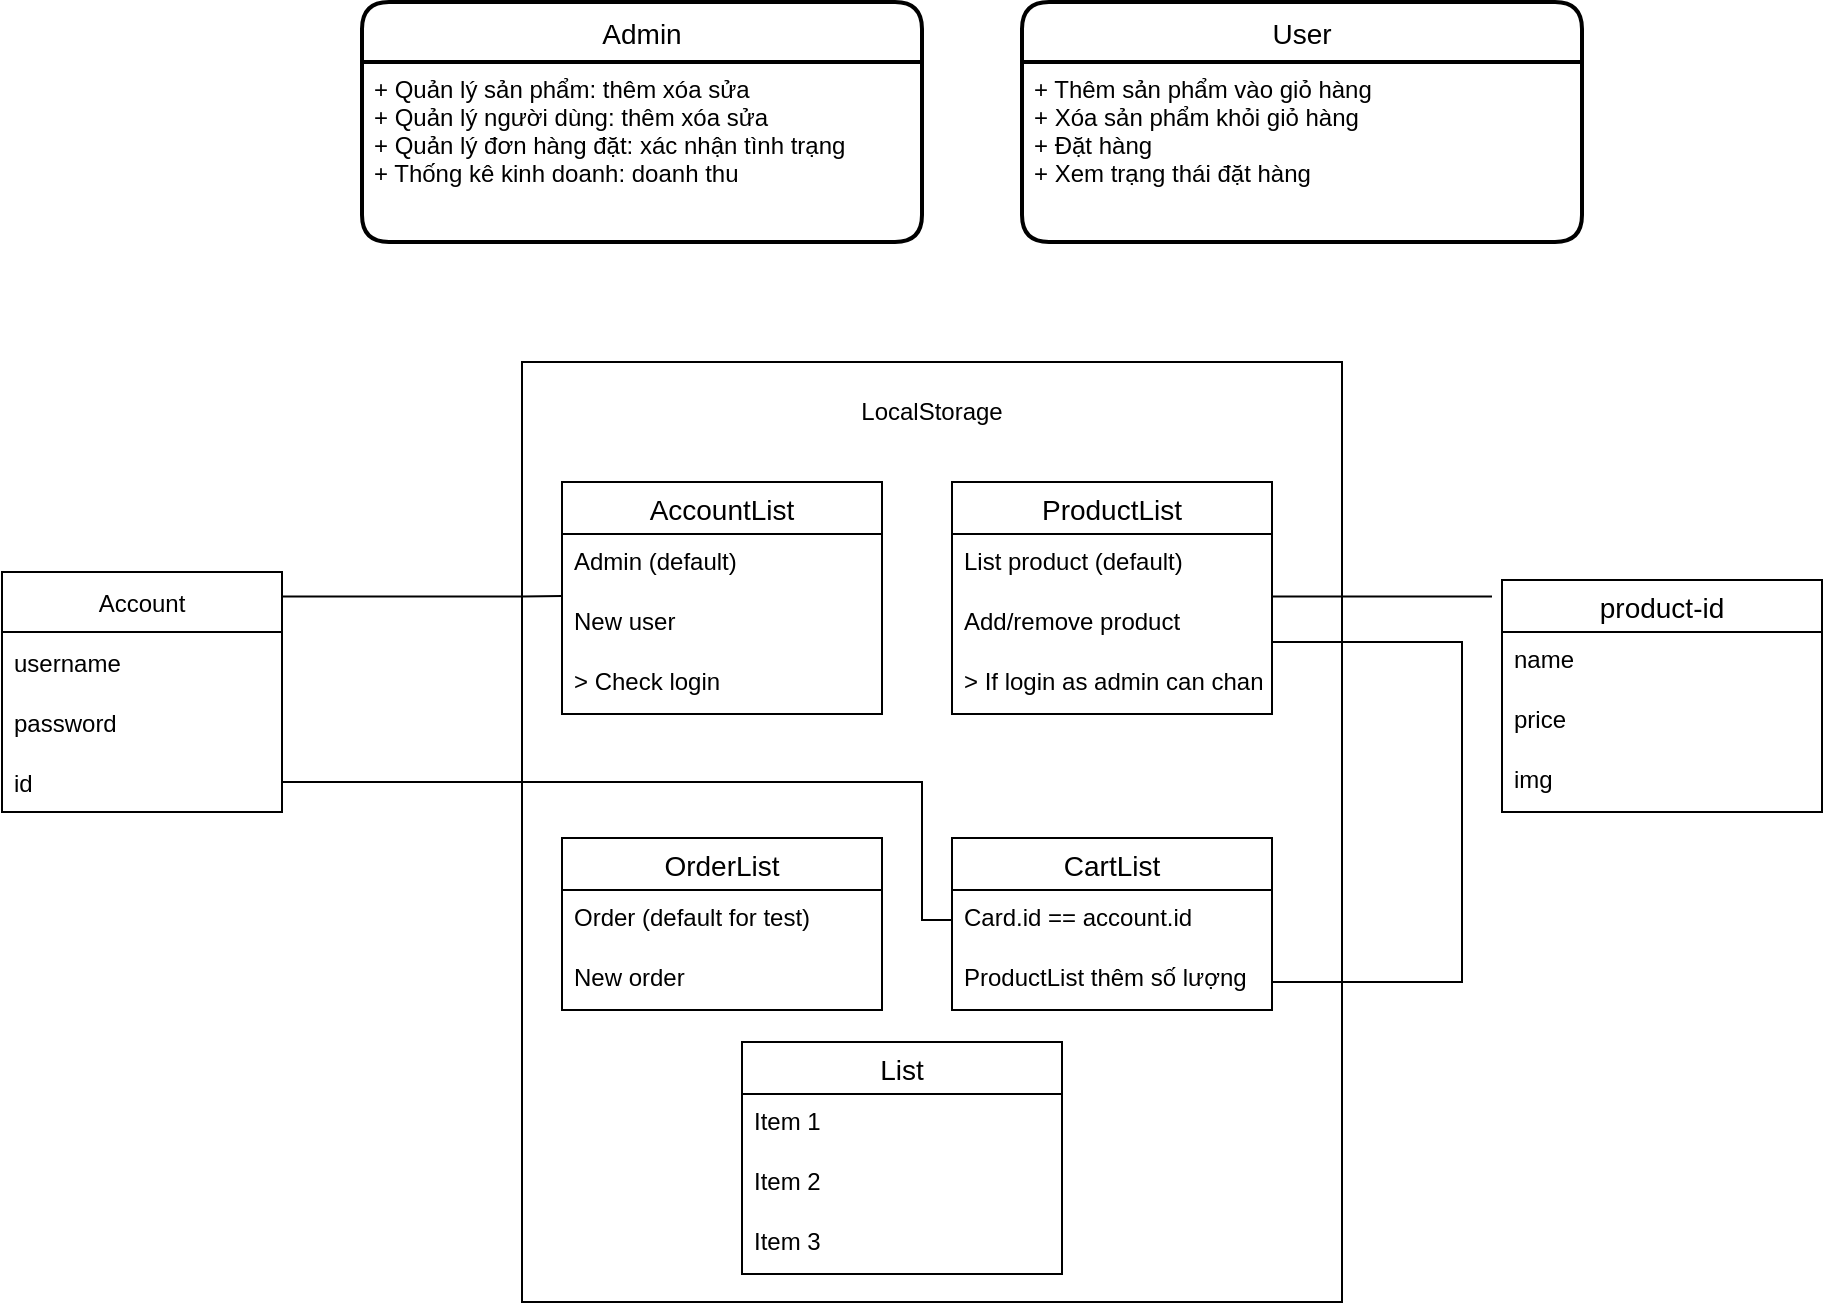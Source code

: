 <mxfile version="15.5.0" type="github">
  <diagram id="A2gb6ovF-wNH_0Qie81E" name="Page-1">
    <mxGraphModel dx="2310" dy="781" grid="1" gridSize="10" guides="1" tooltips="1" connect="1" arrows="1" fold="1" page="1" pageScale="1" pageWidth="827" pageHeight="1169" math="0" shadow="0">
      <root>
        <mxCell id="0" />
        <mxCell id="1" parent="0" />
        <mxCell id="3Y7rejbO8p2I4icDClnW-1" value="" style="rounded=0;whiteSpace=wrap;html=1;" parent="1" vertex="1">
          <mxGeometry x="90" y="230" width="410" height="470" as="geometry" />
        </mxCell>
        <mxCell id="3Y7rejbO8p2I4icDClnW-2" value="LocalStorage" style="text;html=1;strokeColor=none;fillColor=none;align=center;verticalAlign=middle;whiteSpace=wrap;rounded=0;" parent="1" vertex="1">
          <mxGeometry x="265" y="240" width="60" height="30" as="geometry" />
        </mxCell>
        <mxCell id="4B0oqPqM5RAnGnxoc8f9-5" value="AccountList" style="swimlane;fontStyle=0;childLayout=stackLayout;horizontal=1;startSize=26;horizontalStack=0;resizeParent=1;resizeParentMax=0;resizeLast=0;collapsible=1;marginBottom=0;align=center;fontSize=14;" vertex="1" parent="1">
          <mxGeometry x="110" y="290" width="160" height="116" as="geometry" />
        </mxCell>
        <mxCell id="4B0oqPqM5RAnGnxoc8f9-6" value="Admin (default)" style="text;strokeColor=none;fillColor=none;spacingLeft=4;spacingRight=4;overflow=hidden;rotatable=0;points=[[0,0.5],[1,0.5]];portConstraint=eastwest;fontSize=12;" vertex="1" parent="4B0oqPqM5RAnGnxoc8f9-5">
          <mxGeometry y="26" width="160" height="30" as="geometry" />
        </mxCell>
        <mxCell id="4B0oqPqM5RAnGnxoc8f9-7" value="New user" style="text;strokeColor=none;fillColor=none;spacingLeft=4;spacingRight=4;overflow=hidden;rotatable=0;points=[[0,0.5],[1,0.5]];portConstraint=eastwest;fontSize=12;" vertex="1" parent="4B0oqPqM5RAnGnxoc8f9-5">
          <mxGeometry y="56" width="160" height="30" as="geometry" />
        </mxCell>
        <mxCell id="4B0oqPqM5RAnGnxoc8f9-8" value="&gt; Check login" style="text;strokeColor=none;fillColor=none;spacingLeft=4;spacingRight=4;overflow=hidden;rotatable=0;points=[[0,0.5],[1,0.5]];portConstraint=eastwest;fontSize=12;" vertex="1" parent="4B0oqPqM5RAnGnxoc8f9-5">
          <mxGeometry y="86" width="160" height="30" as="geometry" />
        </mxCell>
        <mxCell id="4B0oqPqM5RAnGnxoc8f9-13" value="Account" style="swimlane;fontStyle=0;childLayout=stackLayout;horizontal=1;startSize=30;horizontalStack=0;resizeParent=1;resizeParentMax=0;resizeLast=0;collapsible=1;marginBottom=0;" vertex="1" parent="1">
          <mxGeometry x="-170" y="335" width="140" height="120" as="geometry" />
        </mxCell>
        <mxCell id="4B0oqPqM5RAnGnxoc8f9-14" value="username" style="text;strokeColor=none;fillColor=none;align=left;verticalAlign=middle;spacingLeft=4;spacingRight=4;overflow=hidden;points=[[0,0.5],[1,0.5]];portConstraint=eastwest;rotatable=0;" vertex="1" parent="4B0oqPqM5RAnGnxoc8f9-13">
          <mxGeometry y="30" width="140" height="30" as="geometry" />
        </mxCell>
        <mxCell id="4B0oqPqM5RAnGnxoc8f9-15" value="password" style="text;strokeColor=none;fillColor=none;align=left;verticalAlign=middle;spacingLeft=4;spacingRight=4;overflow=hidden;points=[[0,0.5],[1,0.5]];portConstraint=eastwest;rotatable=0;" vertex="1" parent="4B0oqPqM5RAnGnxoc8f9-13">
          <mxGeometry y="60" width="140" height="30" as="geometry" />
        </mxCell>
        <mxCell id="4B0oqPqM5RAnGnxoc8f9-16" value="id" style="text;strokeColor=none;fillColor=none;align=left;verticalAlign=middle;spacingLeft=4;spacingRight=4;overflow=hidden;points=[[0,0.5],[1,0.5]];portConstraint=eastwest;rotatable=0;" vertex="1" parent="4B0oqPqM5RAnGnxoc8f9-13">
          <mxGeometry y="90" width="140" height="30" as="geometry" />
        </mxCell>
        <mxCell id="4B0oqPqM5RAnGnxoc8f9-17" value="" style="endArrow=none;html=1;rounded=0;edgeStyle=orthogonalEdgeStyle;" edge="1" parent="1">
          <mxGeometry relative="1" as="geometry">
            <mxPoint x="-30" y="347.29" as="sourcePoint" />
            <mxPoint x="110" y="347" as="targetPoint" />
            <Array as="points">
              <mxPoint x="90" y="347.29" />
              <mxPoint x="90" y="347.29" />
            </Array>
          </mxGeometry>
        </mxCell>
        <mxCell id="4B0oqPqM5RAnGnxoc8f9-23" value="ProductList" style="swimlane;fontStyle=0;childLayout=stackLayout;horizontal=1;startSize=26;horizontalStack=0;resizeParent=1;resizeParentMax=0;resizeLast=0;collapsible=1;marginBottom=0;align=center;fontSize=14;" vertex="1" parent="1">
          <mxGeometry x="305" y="290" width="160" height="116" as="geometry" />
        </mxCell>
        <mxCell id="4B0oqPqM5RAnGnxoc8f9-24" value="List product (default)" style="text;strokeColor=none;fillColor=none;spacingLeft=4;spacingRight=4;overflow=hidden;rotatable=0;points=[[0,0.5],[1,0.5]];portConstraint=eastwest;fontSize=12;" vertex="1" parent="4B0oqPqM5RAnGnxoc8f9-23">
          <mxGeometry y="26" width="160" height="30" as="geometry" />
        </mxCell>
        <mxCell id="4B0oqPqM5RAnGnxoc8f9-25" value="Add/remove product" style="text;strokeColor=none;fillColor=none;spacingLeft=4;spacingRight=4;overflow=hidden;rotatable=0;points=[[0,0.5],[1,0.5]];portConstraint=eastwest;fontSize=12;" vertex="1" parent="4B0oqPqM5RAnGnxoc8f9-23">
          <mxGeometry y="56" width="160" height="30" as="geometry" />
        </mxCell>
        <mxCell id="4B0oqPqM5RAnGnxoc8f9-26" value="&gt; If login as admin can change" style="text;strokeColor=none;fillColor=none;spacingLeft=4;spacingRight=4;overflow=hidden;rotatable=0;points=[[0,0.5],[1,0.5]];portConstraint=eastwest;fontSize=12;" vertex="1" parent="4B0oqPqM5RAnGnxoc8f9-23">
          <mxGeometry y="86" width="160" height="30" as="geometry" />
        </mxCell>
        <mxCell id="4B0oqPqM5RAnGnxoc8f9-29" value="product-id" style="swimlane;fontStyle=0;childLayout=stackLayout;horizontal=1;startSize=26;horizontalStack=0;resizeParent=1;resizeParentMax=0;resizeLast=0;collapsible=1;marginBottom=0;align=center;fontSize=14;" vertex="1" parent="1">
          <mxGeometry x="580" y="339" width="160" height="116" as="geometry" />
        </mxCell>
        <mxCell id="4B0oqPqM5RAnGnxoc8f9-30" value="name" style="text;strokeColor=none;fillColor=none;spacingLeft=4;spacingRight=4;overflow=hidden;rotatable=0;points=[[0,0.5],[1,0.5]];portConstraint=eastwest;fontSize=12;" vertex="1" parent="4B0oqPqM5RAnGnxoc8f9-29">
          <mxGeometry y="26" width="160" height="30" as="geometry" />
        </mxCell>
        <mxCell id="4B0oqPqM5RAnGnxoc8f9-31" value="price" style="text;strokeColor=none;fillColor=none;spacingLeft=4;spacingRight=4;overflow=hidden;rotatable=0;points=[[0,0.5],[1,0.5]];portConstraint=eastwest;fontSize=12;" vertex="1" parent="4B0oqPqM5RAnGnxoc8f9-29">
          <mxGeometry y="56" width="160" height="30" as="geometry" />
        </mxCell>
        <mxCell id="4B0oqPqM5RAnGnxoc8f9-32" value="img" style="text;strokeColor=none;fillColor=none;spacingLeft=4;spacingRight=4;overflow=hidden;rotatable=0;points=[[0,0.5],[1,0.5]];portConstraint=eastwest;fontSize=12;" vertex="1" parent="4B0oqPqM5RAnGnxoc8f9-29">
          <mxGeometry y="86" width="160" height="30" as="geometry" />
        </mxCell>
        <mxCell id="4B0oqPqM5RAnGnxoc8f9-37" value="" style="endArrow=none;html=1;rounded=0;edgeStyle=orthogonalEdgeStyle;" edge="1" parent="1">
          <mxGeometry relative="1" as="geometry">
            <mxPoint x="465" y="347.29" as="sourcePoint" />
            <mxPoint x="575" y="347.29" as="targetPoint" />
          </mxGeometry>
        </mxCell>
        <mxCell id="4B0oqPqM5RAnGnxoc8f9-39" value="Admin" style="swimlane;childLayout=stackLayout;horizontal=1;startSize=30;horizontalStack=0;rounded=1;fontSize=14;fontStyle=0;strokeWidth=2;resizeParent=0;resizeLast=1;shadow=0;dashed=0;align=center;" vertex="1" parent="1">
          <mxGeometry x="10" y="50" width="280" height="120" as="geometry" />
        </mxCell>
        <mxCell id="4B0oqPqM5RAnGnxoc8f9-40" value="+ Quản lý sản phẩm: thêm xóa sửa&#xa;+ Quản lý người dùng: thêm xóa sửa&#xa;+ Quản lý đơn hàng đặt: xác nhận tình trạng&#xa;+ Thống kê kinh doanh: doanh thu" style="align=left;strokeColor=none;fillColor=none;spacingLeft=4;fontSize=12;verticalAlign=top;resizable=0;rotatable=0;part=1;" vertex="1" parent="4B0oqPqM5RAnGnxoc8f9-39">
          <mxGeometry y="30" width="280" height="90" as="geometry" />
        </mxCell>
        <mxCell id="4B0oqPqM5RAnGnxoc8f9-45" value="CartList" style="swimlane;fontStyle=0;childLayout=stackLayout;horizontal=1;startSize=26;horizontalStack=0;resizeParent=1;resizeParentMax=0;resizeLast=0;collapsible=1;marginBottom=0;align=center;fontSize=14;" vertex="1" parent="1">
          <mxGeometry x="305" y="468" width="160" height="86" as="geometry" />
        </mxCell>
        <mxCell id="4B0oqPqM5RAnGnxoc8f9-46" value="Card.id == account.id" style="text;strokeColor=none;fillColor=none;spacingLeft=4;spacingRight=4;overflow=hidden;rotatable=0;points=[[0,0.5],[1,0.5]];portConstraint=eastwest;fontSize=12;" vertex="1" parent="4B0oqPqM5RAnGnxoc8f9-45">
          <mxGeometry y="26" width="160" height="30" as="geometry" />
        </mxCell>
        <mxCell id="4B0oqPqM5RAnGnxoc8f9-47" value="ProductList thêm số lượng" style="text;strokeColor=none;fillColor=none;spacingLeft=4;spacingRight=4;overflow=hidden;rotatable=0;points=[[0,0.5],[1,0.5]];portConstraint=eastwest;fontSize=12;" vertex="1" parent="4B0oqPqM5RAnGnxoc8f9-45">
          <mxGeometry y="56" width="160" height="30" as="geometry" />
        </mxCell>
        <mxCell id="4B0oqPqM5RAnGnxoc8f9-58" value="" style="endArrow=none;html=1;rounded=0;edgeStyle=orthogonalEdgeStyle;entryX=1;entryY=0.5;entryDx=0;entryDy=0;" edge="1" parent="1" target="4B0oqPqM5RAnGnxoc8f9-47">
          <mxGeometry relative="1" as="geometry">
            <mxPoint x="465" y="370" as="sourcePoint" />
            <mxPoint x="540" y="540" as="targetPoint" />
            <Array as="points">
              <mxPoint x="560" y="370" />
              <mxPoint x="560" y="540" />
              <mxPoint x="465" y="540" />
            </Array>
          </mxGeometry>
        </mxCell>
        <mxCell id="4B0oqPqM5RAnGnxoc8f9-59" value="" style="endArrow=none;html=1;rounded=0;edgeStyle=orthogonalEdgeStyle;entryX=0;entryY=0.5;entryDx=0;entryDy=0;" edge="1" parent="1" target="4B0oqPqM5RAnGnxoc8f9-46">
          <mxGeometry relative="1" as="geometry">
            <mxPoint x="-30" y="440" as="sourcePoint" />
            <mxPoint x="130" y="440" as="targetPoint" />
            <Array as="points">
              <mxPoint x="290" y="440" />
              <mxPoint x="290" y="509" />
            </Array>
          </mxGeometry>
        </mxCell>
        <mxCell id="4B0oqPqM5RAnGnxoc8f9-60" value="OrderList" style="swimlane;fontStyle=0;childLayout=stackLayout;horizontal=1;startSize=26;horizontalStack=0;resizeParent=1;resizeParentMax=0;resizeLast=0;collapsible=1;marginBottom=0;align=center;fontSize=14;" vertex="1" parent="1">
          <mxGeometry x="110" y="468" width="160" height="86" as="geometry" />
        </mxCell>
        <mxCell id="4B0oqPqM5RAnGnxoc8f9-61" value="Order (default for test)" style="text;strokeColor=none;fillColor=none;spacingLeft=4;spacingRight=4;overflow=hidden;rotatable=0;points=[[0,0.5],[1,0.5]];portConstraint=eastwest;fontSize=12;" vertex="1" parent="4B0oqPqM5RAnGnxoc8f9-60">
          <mxGeometry y="26" width="160" height="30" as="geometry" />
        </mxCell>
        <mxCell id="4B0oqPqM5RAnGnxoc8f9-62" value="New order" style="text;strokeColor=none;fillColor=none;spacingLeft=4;spacingRight=4;overflow=hidden;rotatable=0;points=[[0,0.5],[1,0.5]];portConstraint=eastwest;fontSize=12;" vertex="1" parent="4B0oqPqM5RAnGnxoc8f9-60">
          <mxGeometry y="56" width="160" height="30" as="geometry" />
        </mxCell>
        <mxCell id="4B0oqPqM5RAnGnxoc8f9-65" value="User" style="swimlane;childLayout=stackLayout;horizontal=1;startSize=30;horizontalStack=0;rounded=1;fontSize=14;fontStyle=0;strokeWidth=2;resizeParent=0;resizeLast=1;shadow=0;dashed=0;align=center;" vertex="1" parent="1">
          <mxGeometry x="340" y="50" width="280" height="120" as="geometry" />
        </mxCell>
        <mxCell id="4B0oqPqM5RAnGnxoc8f9-66" value="+ Thêm sản phẩm vào giỏ hàng&#xa;+ Xóa sản phẩm khỏi giỏ hàng&#xa;+ Đặt hàng&#xa;+ Xem trạng thái đặt hàng&#xa;" style="align=left;strokeColor=none;fillColor=none;spacingLeft=4;fontSize=12;verticalAlign=top;resizable=0;rotatable=0;part=1;" vertex="1" parent="4B0oqPqM5RAnGnxoc8f9-65">
          <mxGeometry y="30" width="280" height="90" as="geometry" />
        </mxCell>
        <mxCell id="4B0oqPqM5RAnGnxoc8f9-68" value="List" style="swimlane;fontStyle=0;childLayout=stackLayout;horizontal=1;startSize=26;horizontalStack=0;resizeParent=1;resizeParentMax=0;resizeLast=0;collapsible=1;marginBottom=0;align=center;fontSize=14;" vertex="1" parent="1">
          <mxGeometry x="200" y="570" width="160" height="116" as="geometry" />
        </mxCell>
        <mxCell id="4B0oqPqM5RAnGnxoc8f9-69" value="Item 1" style="text;strokeColor=none;fillColor=none;spacingLeft=4;spacingRight=4;overflow=hidden;rotatable=0;points=[[0,0.5],[1,0.5]];portConstraint=eastwest;fontSize=12;" vertex="1" parent="4B0oqPqM5RAnGnxoc8f9-68">
          <mxGeometry y="26" width="160" height="30" as="geometry" />
        </mxCell>
        <mxCell id="4B0oqPqM5RAnGnxoc8f9-70" value="Item 2" style="text;strokeColor=none;fillColor=none;spacingLeft=4;spacingRight=4;overflow=hidden;rotatable=0;points=[[0,0.5],[1,0.5]];portConstraint=eastwest;fontSize=12;" vertex="1" parent="4B0oqPqM5RAnGnxoc8f9-68">
          <mxGeometry y="56" width="160" height="30" as="geometry" />
        </mxCell>
        <mxCell id="4B0oqPqM5RAnGnxoc8f9-71" value="Item 3" style="text;strokeColor=none;fillColor=none;spacingLeft=4;spacingRight=4;overflow=hidden;rotatable=0;points=[[0,0.5],[1,0.5]];portConstraint=eastwest;fontSize=12;" vertex="1" parent="4B0oqPqM5RAnGnxoc8f9-68">
          <mxGeometry y="86" width="160" height="30" as="geometry" />
        </mxCell>
      </root>
    </mxGraphModel>
  </diagram>
</mxfile>
